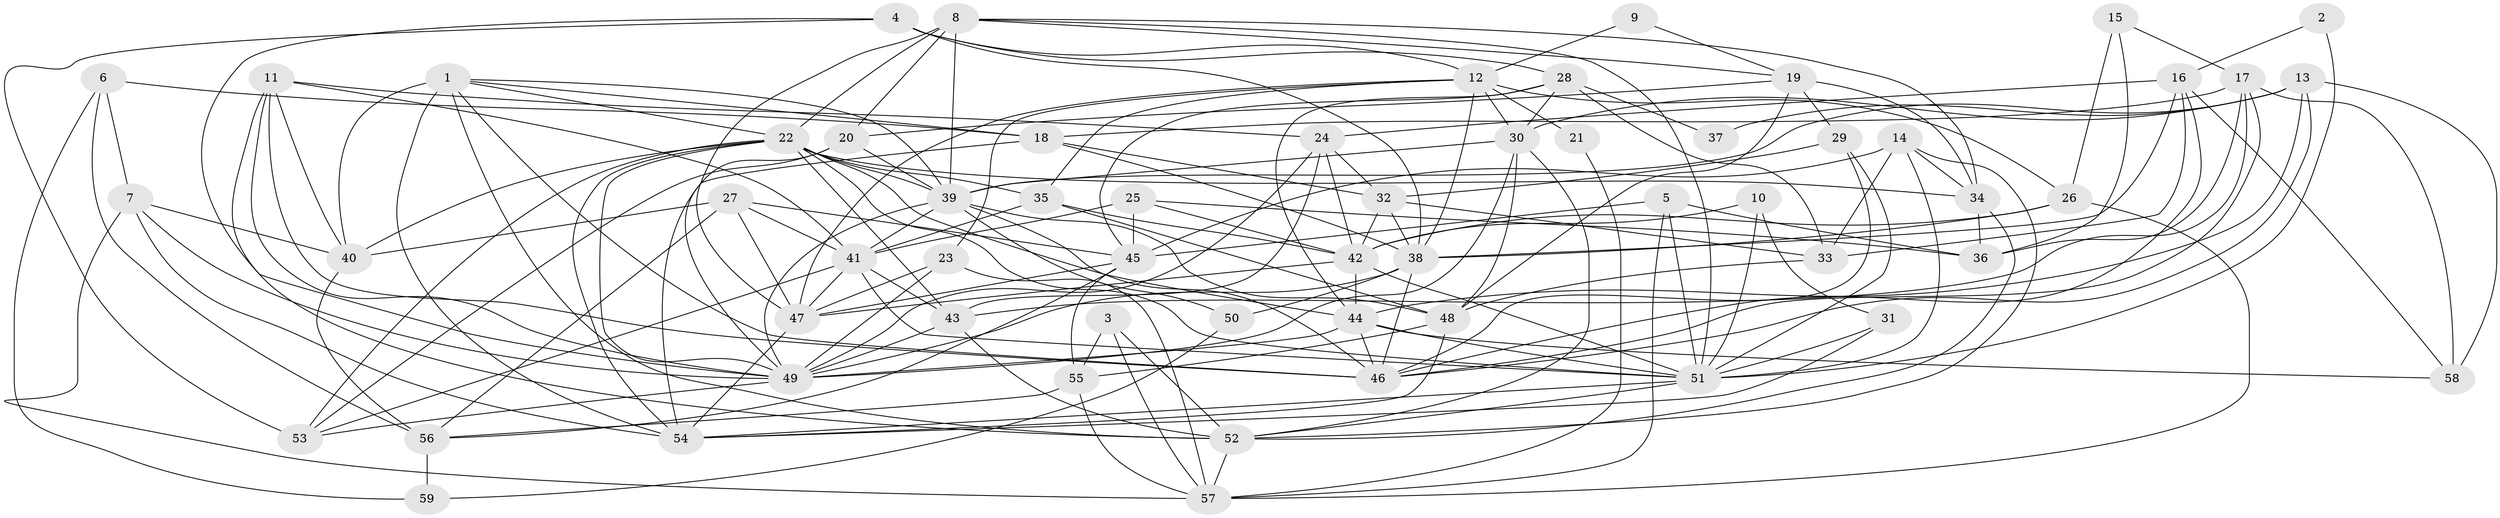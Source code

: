 // original degree distribution, {7: 0.013605442176870748, 3: 0.2789115646258503, 4: 0.2857142857142857, 6: 0.07482993197278912, 2: 0.11564625850340136, 5: 0.2108843537414966, 10: 0.013605442176870748, 8: 0.006802721088435374}
// Generated by graph-tools (version 1.1) at 2025/37/03/04/25 23:37:07]
// undirected, 59 vertices, 177 edges
graph export_dot {
  node [color=gray90,style=filled];
  1;
  2;
  3;
  4;
  5;
  6;
  7;
  8;
  9;
  10;
  11;
  12;
  13;
  14;
  15;
  16;
  17;
  18;
  19;
  20;
  21;
  22;
  23;
  24;
  25;
  26;
  27;
  28;
  29;
  30;
  31;
  32;
  33;
  34;
  35;
  36;
  37;
  38;
  39;
  40;
  41;
  42;
  43;
  44;
  45;
  46;
  47;
  48;
  49;
  50;
  51;
  52;
  53;
  54;
  55;
  56;
  57;
  58;
  59;
  1 -- 18 [weight=1.0];
  1 -- 22 [weight=1.0];
  1 -- 39 [weight=1.0];
  1 -- 40 [weight=1.0];
  1 -- 46 [weight=1.0];
  1 -- 52 [weight=1.0];
  1 -- 54 [weight=1.0];
  2 -- 16 [weight=1.0];
  2 -- 51 [weight=1.0];
  3 -- 52 [weight=1.0];
  3 -- 55 [weight=1.0];
  3 -- 57 [weight=1.0];
  4 -- 12 [weight=1.0];
  4 -- 28 [weight=1.0];
  4 -- 38 [weight=1.0];
  4 -- 49 [weight=1.0];
  4 -- 53 [weight=1.0];
  5 -- 36 [weight=1.0];
  5 -- 45 [weight=1.0];
  5 -- 51 [weight=1.0];
  5 -- 57 [weight=1.0];
  6 -- 7 [weight=1.0];
  6 -- 18 [weight=1.0];
  6 -- 56 [weight=1.0];
  6 -- 59 [weight=1.0];
  7 -- 40 [weight=1.0];
  7 -- 49 [weight=1.0];
  7 -- 54 [weight=1.0];
  7 -- 57 [weight=1.0];
  8 -- 19 [weight=1.0];
  8 -- 20 [weight=3.0];
  8 -- 22 [weight=1.0];
  8 -- 34 [weight=2.0];
  8 -- 39 [weight=2.0];
  8 -- 47 [weight=1.0];
  8 -- 51 [weight=1.0];
  9 -- 12 [weight=1.0];
  9 -- 19 [weight=1.0];
  10 -- 31 [weight=1.0];
  10 -- 42 [weight=1.0];
  10 -- 51 [weight=1.0];
  11 -- 24 [weight=2.0];
  11 -- 40 [weight=1.0];
  11 -- 41 [weight=1.0];
  11 -- 46 [weight=3.0];
  11 -- 49 [weight=3.0];
  11 -- 52 [weight=1.0];
  12 -- 21 [weight=2.0];
  12 -- 23 [weight=1.0];
  12 -- 26 [weight=1.0];
  12 -- 30 [weight=1.0];
  12 -- 35 [weight=1.0];
  12 -- 38 [weight=2.0];
  12 -- 47 [weight=1.0];
  13 -- 30 [weight=1.0];
  13 -- 37 [weight=2.0];
  13 -- 39 [weight=1.0];
  13 -- 44 [weight=1.0];
  13 -- 46 [weight=1.0];
  13 -- 58 [weight=1.0];
  14 -- 33 [weight=1.0];
  14 -- 34 [weight=1.0];
  14 -- 45 [weight=1.0];
  14 -- 51 [weight=1.0];
  14 -- 52 [weight=1.0];
  15 -- 17 [weight=1.0];
  15 -- 26 [weight=1.0];
  15 -- 36 [weight=1.0];
  16 -- 24 [weight=2.0];
  16 -- 33 [weight=2.0];
  16 -- 38 [weight=1.0];
  16 -- 46 [weight=2.0];
  16 -- 58 [weight=1.0];
  17 -- 18 [weight=1.0];
  17 -- 36 [weight=1.0];
  17 -- 43 [weight=1.0];
  17 -- 46 [weight=1.0];
  17 -- 58 [weight=1.0];
  18 -- 32 [weight=1.0];
  18 -- 38 [weight=1.0];
  18 -- 49 [weight=1.0];
  19 -- 20 [weight=1.0];
  19 -- 29 [weight=1.0];
  19 -- 34 [weight=2.0];
  19 -- 48 [weight=2.0];
  20 -- 39 [weight=1.0];
  20 -- 53 [weight=1.0];
  20 -- 54 [weight=2.0];
  21 -- 57 [weight=1.0];
  22 -- 34 [weight=2.0];
  22 -- 35 [weight=1.0];
  22 -- 39 [weight=1.0];
  22 -- 40 [weight=1.0];
  22 -- 43 [weight=1.0];
  22 -- 44 [weight=1.0];
  22 -- 49 [weight=1.0];
  22 -- 51 [weight=1.0];
  22 -- 53 [weight=1.0];
  22 -- 54 [weight=1.0];
  23 -- 47 [weight=1.0];
  23 -- 49 [weight=1.0];
  23 -- 57 [weight=1.0];
  24 -- 32 [weight=1.0];
  24 -- 42 [weight=1.0];
  24 -- 43 [weight=1.0];
  24 -- 49 [weight=1.0];
  25 -- 36 [weight=1.0];
  25 -- 41 [weight=1.0];
  25 -- 42 [weight=1.0];
  25 -- 45 [weight=1.0];
  26 -- 38 [weight=1.0];
  26 -- 42 [weight=1.0];
  26 -- 57 [weight=1.0];
  27 -- 40 [weight=1.0];
  27 -- 41 [weight=2.0];
  27 -- 45 [weight=1.0];
  27 -- 47 [weight=1.0];
  27 -- 56 [weight=1.0];
  28 -- 30 [weight=1.0];
  28 -- 33 [weight=3.0];
  28 -- 37 [weight=2.0];
  28 -- 44 [weight=2.0];
  28 -- 45 [weight=1.0];
  29 -- 32 [weight=1.0];
  29 -- 46 [weight=1.0];
  29 -- 51 [weight=1.0];
  30 -- 39 [weight=1.0];
  30 -- 48 [weight=1.0];
  30 -- 49 [weight=1.0];
  30 -- 52 [weight=1.0];
  31 -- 51 [weight=1.0];
  31 -- 54 [weight=1.0];
  32 -- 33 [weight=1.0];
  32 -- 38 [weight=1.0];
  32 -- 42 [weight=2.0];
  33 -- 48 [weight=1.0];
  34 -- 36 [weight=1.0];
  34 -- 52 [weight=1.0];
  35 -- 41 [weight=1.0];
  35 -- 42 [weight=1.0];
  35 -- 48 [weight=1.0];
  38 -- 46 [weight=1.0];
  38 -- 49 [weight=2.0];
  38 -- 50 [weight=1.0];
  39 -- 41 [weight=1.0];
  39 -- 46 [weight=1.0];
  39 -- 48 [weight=1.0];
  39 -- 49 [weight=1.0];
  39 -- 50 [weight=1.0];
  40 -- 56 [weight=1.0];
  41 -- 43 [weight=1.0];
  41 -- 47 [weight=1.0];
  41 -- 51 [weight=1.0];
  41 -- 53 [weight=1.0];
  42 -- 44 [weight=2.0];
  42 -- 47 [weight=1.0];
  42 -- 51 [weight=1.0];
  43 -- 49 [weight=1.0];
  43 -- 52 [weight=1.0];
  44 -- 46 [weight=1.0];
  44 -- 49 [weight=1.0];
  44 -- 51 [weight=1.0];
  44 -- 58 [weight=1.0];
  45 -- 47 [weight=1.0];
  45 -- 55 [weight=1.0];
  45 -- 56 [weight=1.0];
  47 -- 54 [weight=1.0];
  48 -- 54 [weight=1.0];
  48 -- 55 [weight=1.0];
  49 -- 53 [weight=1.0];
  50 -- 59 [weight=1.0];
  51 -- 52 [weight=1.0];
  51 -- 54 [weight=1.0];
  52 -- 57 [weight=1.0];
  55 -- 56 [weight=1.0];
  55 -- 57 [weight=1.0];
  56 -- 59 [weight=1.0];
}
